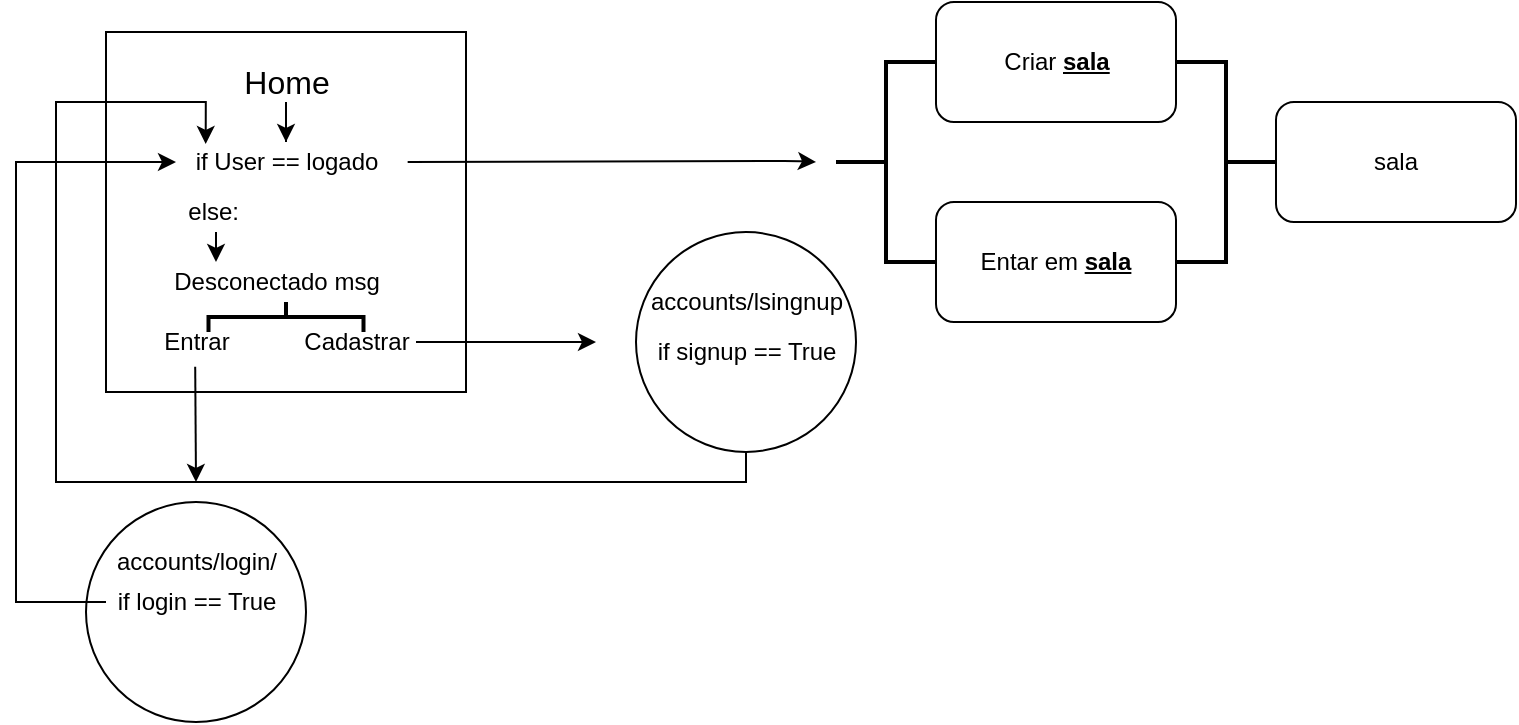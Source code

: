 <mxfile version="15.0.4" type="github">
  <diagram id="SbQ5qtYxfoPilwfhlHCm" name="Page-1">
    <mxGraphModel dx="762" dy="755" grid="1" gridSize="10" guides="1" tooltips="1" connect="1" arrows="1" fold="1" page="1" pageScale="1" pageWidth="827" pageHeight="1169" math="0" shadow="0">
      <root>
        <mxCell id="0" />
        <mxCell id="1" parent="0" />
        <mxCell id="ouxOAzaCvQ_apfzv09N1-4" value="" style="whiteSpace=wrap;html=1;aspect=fixed;" vertex="1" parent="1">
          <mxGeometry x="55" y="55" width="180" height="180" as="geometry" />
        </mxCell>
        <mxCell id="ouxOAzaCvQ_apfzv09N1-12" style="edgeStyle=orthogonalEdgeStyle;rounded=0;orthogonalLoop=1;jettySize=auto;html=1;" edge="1" parent="1" source="ouxOAzaCvQ_apfzv09N1-5" target="ouxOAzaCvQ_apfzv09N1-11">
          <mxGeometry relative="1" as="geometry" />
        </mxCell>
        <mxCell id="ouxOAzaCvQ_apfzv09N1-5" value="&lt;font size=&quot;3&quot;&gt;Home&lt;/font&gt;" style="text;html=1;resizable=0;autosize=1;align=center;verticalAlign=middle;points=[];fillColor=none;strokeColor=none;rounded=0;" vertex="1" parent="1">
          <mxGeometry x="115" y="70" width="60" height="20" as="geometry" />
        </mxCell>
        <mxCell id="ouxOAzaCvQ_apfzv09N1-11" value="if User == logado" style="text;html=1;resizable=0;autosize=1;align=center;verticalAlign=middle;points=[];fillColor=none;strokeColor=none;rounded=0;" vertex="1" parent="1">
          <mxGeometry x="90" y="110" width="110" height="20" as="geometry" />
        </mxCell>
        <mxCell id="ouxOAzaCvQ_apfzv09N1-20" style="edgeStyle=orthogonalEdgeStyle;rounded=0;orthogonalLoop=1;jettySize=auto;html=1;entryX=0.25;entryY=0;entryDx=0;entryDy=0;entryPerimeter=0;" edge="1" parent="1" source="ouxOAzaCvQ_apfzv09N1-15" target="ouxOAzaCvQ_apfzv09N1-16">
          <mxGeometry relative="1" as="geometry">
            <Array as="points">
              <mxPoint x="110" y="170" />
              <mxPoint x="110" y="170" />
            </Array>
          </mxGeometry>
        </mxCell>
        <mxCell id="ouxOAzaCvQ_apfzv09N1-15" value="else:&amp;nbsp;" style="text;html=1;resizable=0;autosize=1;align=center;verticalAlign=middle;points=[];fillColor=none;strokeColor=none;rounded=0;" vertex="1" parent="1">
          <mxGeometry x="90" y="135" width="40" height="20" as="geometry" />
        </mxCell>
        <mxCell id="ouxOAzaCvQ_apfzv09N1-16" value="Desconectado msg" style="text;html=1;resizable=0;autosize=1;align=center;verticalAlign=middle;points=[];fillColor=none;strokeColor=none;rounded=0;" vertex="1" parent="1">
          <mxGeometry x="80" y="170" width="120" height="20" as="geometry" />
        </mxCell>
        <mxCell id="ouxOAzaCvQ_apfzv09N1-21" value="Entrar" style="text;html=1;resizable=0;autosize=1;align=center;verticalAlign=middle;points=[];fillColor=none;strokeColor=none;rounded=0;" vertex="1" parent="1">
          <mxGeometry x="75" y="200" width="50" height="20" as="geometry" />
        </mxCell>
        <mxCell id="ouxOAzaCvQ_apfzv09N1-22" value="Cadastrar" style="text;html=1;resizable=0;autosize=1;align=center;verticalAlign=middle;points=[];fillColor=none;strokeColor=none;rounded=0;" vertex="1" parent="1">
          <mxGeometry x="145" y="200" width="70" height="20" as="geometry" />
        </mxCell>
        <mxCell id="ouxOAzaCvQ_apfzv09N1-28" value="" style="strokeWidth=2;html=1;shape=mxgraph.flowchart.annotation_2;align=left;labelPosition=right;pointerEvents=1;direction=south;" vertex="1" parent="1">
          <mxGeometry x="106.25" y="190" width="77.5" height="15" as="geometry" />
        </mxCell>
        <mxCell id="ouxOAzaCvQ_apfzv09N1-14" value="" style="endArrow=classic;html=1;exitX=1.053;exitY=0.5;exitDx=0;exitDy=0;exitPerimeter=0;" edge="1" parent="1" source="ouxOAzaCvQ_apfzv09N1-11">
          <mxGeometry width="50" height="50" relative="1" as="geometry">
            <mxPoint x="350" y="119.5" as="sourcePoint" />
            <mxPoint x="410" y="120" as="targetPoint" />
            <Array as="points">
              <mxPoint x="400" y="119.5" />
            </Array>
          </mxGeometry>
        </mxCell>
        <mxCell id="ouxOAzaCvQ_apfzv09N1-31" value="" style="endArrow=classic;html=1;exitX=0.492;exitY=1.12;exitDx=0;exitDy=0;exitPerimeter=0;" edge="1" parent="1" source="ouxOAzaCvQ_apfzv09N1-21">
          <mxGeometry width="50" height="50" relative="1" as="geometry">
            <mxPoint x="150" y="180" as="sourcePoint" />
            <mxPoint x="100" y="280" as="targetPoint" />
          </mxGeometry>
        </mxCell>
        <mxCell id="ouxOAzaCvQ_apfzv09N1-32" value="" style="endArrow=classic;html=1;" edge="1" parent="1">
          <mxGeometry width="50" height="50" relative="1" as="geometry">
            <mxPoint x="210" y="210" as="sourcePoint" />
            <mxPoint x="300" y="210" as="targetPoint" />
          </mxGeometry>
        </mxCell>
        <mxCell id="ouxOAzaCvQ_apfzv09N1-33" value="" style="ellipse;whiteSpace=wrap;html=1;aspect=fixed;" vertex="1" parent="1">
          <mxGeometry x="45" y="290" width="110" height="110" as="geometry" />
        </mxCell>
        <mxCell id="ouxOAzaCvQ_apfzv09N1-35" value="accounts/login/" style="text;html=1;resizable=0;autosize=1;align=center;verticalAlign=middle;points=[];fillColor=none;strokeColor=none;rounded=0;" vertex="1" parent="1">
          <mxGeometry x="50" y="310" width="100" height="20" as="geometry" />
        </mxCell>
        <mxCell id="ouxOAzaCvQ_apfzv09N1-37" style="edgeStyle=orthogonalEdgeStyle;rounded=0;orthogonalLoop=1;jettySize=auto;html=1;" edge="1" parent="1" source="ouxOAzaCvQ_apfzv09N1-36" target="ouxOAzaCvQ_apfzv09N1-11">
          <mxGeometry relative="1" as="geometry">
            <mxPoint x="50" y="160" as="targetPoint" />
            <Array as="points">
              <mxPoint x="10" y="340" />
              <mxPoint x="10" y="120" />
            </Array>
          </mxGeometry>
        </mxCell>
        <mxCell id="ouxOAzaCvQ_apfzv09N1-36" value="if login == True" style="text;html=1;resizable=0;autosize=1;align=center;verticalAlign=middle;points=[];fillColor=none;strokeColor=none;rounded=0;" vertex="1" parent="1">
          <mxGeometry x="55" y="330" width="90" height="20" as="geometry" />
        </mxCell>
        <mxCell id="ouxOAzaCvQ_apfzv09N1-42" style="edgeStyle=orthogonalEdgeStyle;rounded=0;orthogonalLoop=1;jettySize=auto;html=1;entryX=0.135;entryY=0.05;entryDx=0;entryDy=0;entryPerimeter=0;" edge="1" parent="1" source="ouxOAzaCvQ_apfzv09N1-38" target="ouxOAzaCvQ_apfzv09N1-11">
          <mxGeometry relative="1" as="geometry">
            <mxPoint x="40" y="90" as="targetPoint" />
            <Array as="points">
              <mxPoint x="375" y="280" />
              <mxPoint x="30" y="280" />
              <mxPoint x="30" y="90" />
              <mxPoint x="105" y="90" />
            </Array>
          </mxGeometry>
        </mxCell>
        <mxCell id="ouxOAzaCvQ_apfzv09N1-38" value="" style="ellipse;whiteSpace=wrap;html=1;aspect=fixed;" vertex="1" parent="1">
          <mxGeometry x="320" y="155" width="110" height="110" as="geometry" />
        </mxCell>
        <mxCell id="ouxOAzaCvQ_apfzv09N1-39" value="accounts/lsingnup" style="text;html=1;resizable=0;autosize=1;align=center;verticalAlign=middle;points=[];fillColor=none;strokeColor=none;rounded=0;" vertex="1" parent="1">
          <mxGeometry x="320" y="180" width="110" height="20" as="geometry" />
        </mxCell>
        <mxCell id="ouxOAzaCvQ_apfzv09N1-40" value="if signup == True" style="text;html=1;resizable=0;autosize=1;align=center;verticalAlign=middle;points=[];fillColor=none;strokeColor=none;rounded=0;" vertex="1" parent="1">
          <mxGeometry x="325" y="205" width="100" height="20" as="geometry" />
        </mxCell>
        <mxCell id="ouxOAzaCvQ_apfzv09N1-43" value="" style="strokeWidth=2;html=1;shape=mxgraph.flowchart.annotation_2;align=left;labelPosition=right;pointerEvents=1;" vertex="1" parent="1">
          <mxGeometry x="420" y="70" width="50" height="100" as="geometry" />
        </mxCell>
        <mxCell id="ouxOAzaCvQ_apfzv09N1-46" value="" style="rounded=1;whiteSpace=wrap;html=1;" vertex="1" parent="1">
          <mxGeometry x="470" y="40" width="120" height="60" as="geometry" />
        </mxCell>
        <mxCell id="ouxOAzaCvQ_apfzv09N1-47" value="Entar em &lt;b&gt;&lt;u&gt;sala&lt;/u&gt;&lt;/b&gt;" style="rounded=1;whiteSpace=wrap;html=1;" vertex="1" parent="1">
          <mxGeometry x="470" y="140" width="120" height="60" as="geometry" />
        </mxCell>
        <mxCell id="ouxOAzaCvQ_apfzv09N1-48" value="Criar &lt;b&gt;&lt;u&gt;sala&lt;/u&gt;&lt;/b&gt;" style="text;html=1;resizable=0;autosize=1;align=center;verticalAlign=middle;points=[];fillColor=none;strokeColor=none;rounded=0;" vertex="1" parent="1">
          <mxGeometry x="495" y="60" width="70" height="20" as="geometry" />
        </mxCell>
        <mxCell id="ouxOAzaCvQ_apfzv09N1-49" value="" style="strokeWidth=2;html=1;shape=mxgraph.flowchart.annotation_2;align=left;labelPosition=right;pointerEvents=1;direction=west;" vertex="1" parent="1">
          <mxGeometry x="590" y="70" width="50" height="100" as="geometry" />
        </mxCell>
        <mxCell id="ouxOAzaCvQ_apfzv09N1-52" value="sala" style="rounded=1;whiteSpace=wrap;html=1;" vertex="1" parent="1">
          <mxGeometry x="640" y="90" width="120" height="60" as="geometry" />
        </mxCell>
      </root>
    </mxGraphModel>
  </diagram>
</mxfile>
